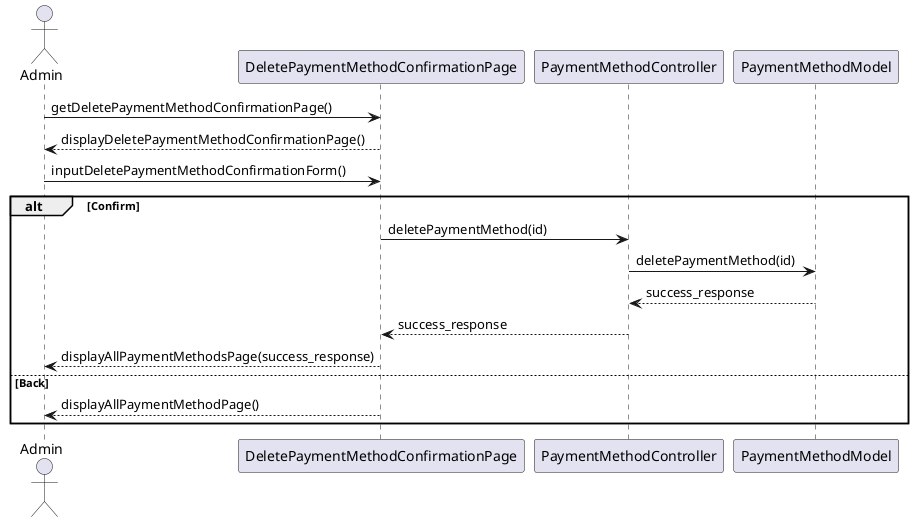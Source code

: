 @startuml
actor Admin as act
participant DeletePaymentMethodConfirmationPage as view
participant PaymentMethodController as ctrl
participant PaymentMethodModel as model

act -> view : getDeletePaymentMethodConfirmationPage()
act <-- view : displayDeletePaymentMethodConfirmationPage()

    act->view : inputDeletePaymentMethodConfirmationForm()
    alt Confirm
        view->ctrl: deletePaymentMethod(id)
        ctrl->model: deletePaymentMethod(id)
        model --> ctrl: success_response
        ctrl --> view: success_response
        view-->act: displayAllPaymentMethodsPage(success_response)
    else Back
        view-->act: displayAllPaymentMethodPage()
    end

@enduml
